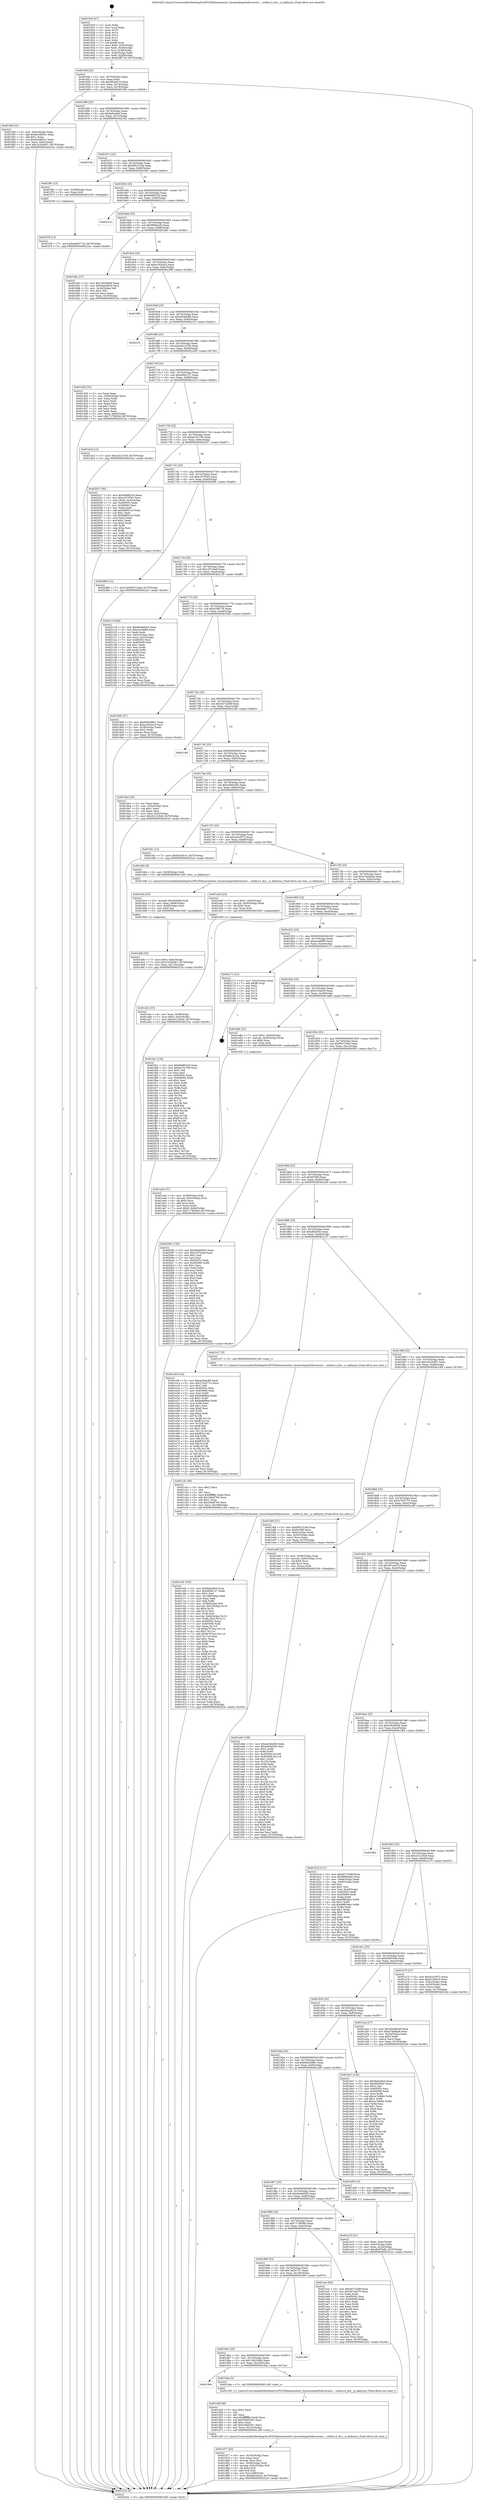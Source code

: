 digraph "0x401620" {
  label = "0x401620 (/mnt/c/Users/mathe/Desktop/tcc/POCII/binaries/extr_linuxtoolsperfuibrowsers....utildso.h_dso__is_kallsyms_Final-ollvm.out::main(0))"
  labelloc = "t"
  node[shape=record]

  Entry [label="",width=0.3,height=0.3,shape=circle,fillcolor=black,style=filled]
  "0x40164f" [label="{
     0x40164f [23]\l
     | [instrs]\l
     &nbsp;&nbsp;0x40164f \<+3\>: mov -0x70(%rbp),%eax\l
     &nbsp;&nbsp;0x401652 \<+2\>: mov %eax,%ecx\l
     &nbsp;&nbsp;0x401654 \<+6\>: sub $0x802ef1c3,%ecx\l
     &nbsp;&nbsp;0x40165a \<+3\>: mov %eax,-0x74(%rbp)\l
     &nbsp;&nbsp;0x40165d \<+3\>: mov %ecx,-0x78(%rbp)\l
     &nbsp;&nbsp;0x401660 \<+6\>: je 0000000000401f4d \<main+0x92d\>\l
  }"]
  "0x401f4d" [label="{
     0x401f4d [31]\l
     | [instrs]\l
     &nbsp;&nbsp;0x401f4d \<+3\>: mov -0x6c(%rbp),%eax\l
     &nbsp;&nbsp;0x401f50 \<+5\>: add $0xdc5db5e1,%eax\l
     &nbsp;&nbsp;0x401f55 \<+3\>: add $0x1,%eax\l
     &nbsp;&nbsp;0x401f58 \<+5\>: sub $0xdc5db5e1,%eax\l
     &nbsp;&nbsp;0x401f5d \<+3\>: mov %eax,-0x6c(%rbp)\l
     &nbsp;&nbsp;0x401f60 \<+7\>: movl $0x1b32b087,-0x70(%rbp)\l
     &nbsp;&nbsp;0x401f67 \<+5\>: jmp 000000000040222e \<main+0xc0e\>\l
  }"]
  "0x401666" [label="{
     0x401666 [22]\l
     | [instrs]\l
     &nbsp;&nbsp;0x401666 \<+5\>: jmp 000000000040166b \<main+0x4b\>\l
     &nbsp;&nbsp;0x40166b \<+3\>: mov -0x74(%rbp),%eax\l
     &nbsp;&nbsp;0x40166e \<+5\>: sub $0x8a0cefe4,%eax\l
     &nbsp;&nbsp;0x401673 \<+3\>: mov %eax,-0x7c(%rbp)\l
     &nbsp;&nbsp;0x401676 \<+6\>: je 0000000000402192 \<main+0xb72\>\l
  }"]
  Exit [label="",width=0.3,height=0.3,shape=circle,fillcolor=black,style=filled,peripheries=2]
  "0x402192" [label="{
     0x402192\l
  }", style=dashed]
  "0x40167c" [label="{
     0x40167c [22]\l
     | [instrs]\l
     &nbsp;&nbsp;0x40167c \<+5\>: jmp 0000000000401681 \<main+0x61\>\l
     &nbsp;&nbsp;0x401681 \<+3\>: mov -0x74(%rbp),%eax\l
     &nbsp;&nbsp;0x401684 \<+5\>: sub $0x9951514d,%eax\l
     &nbsp;&nbsp;0x401689 \<+3\>: mov %eax,-0x80(%rbp)\l
     &nbsp;&nbsp;0x40168c \<+6\>: je 0000000000401f6c \<main+0x94c\>\l
  }"]
  "0x401f78" [label="{
     0x401f78 [12]\l
     | [instrs]\l
     &nbsp;&nbsp;0x401f78 \<+7\>: movl $0xeda97719,-0x70(%rbp)\l
     &nbsp;&nbsp;0x401f7f \<+5\>: jmp 000000000040222e \<main+0xc0e\>\l
  }"]
  "0x401f6c" [label="{
     0x401f6c [12]\l
     | [instrs]\l
     &nbsp;&nbsp;0x401f6c \<+4\>: mov -0x58(%rbp),%rax\l
     &nbsp;&nbsp;0x401f70 \<+3\>: mov %rax,%rdi\l
     &nbsp;&nbsp;0x401f73 \<+5\>: call 0000000000401030 \<free@plt\>\l
     | [calls]\l
     &nbsp;&nbsp;0x401030 \{1\} (unknown)\l
  }"]
  "0x401692" [label="{
     0x401692 [25]\l
     | [instrs]\l
     &nbsp;&nbsp;0x401692 \<+5\>: jmp 0000000000401697 \<main+0x77\>\l
     &nbsp;&nbsp;0x401697 \<+3\>: mov -0x74(%rbp),%eax\l
     &nbsp;&nbsp;0x40169a \<+5\>: sub $0x9e98022d,%eax\l
     &nbsp;&nbsp;0x40169f \<+6\>: mov %eax,-0x84(%rbp)\l
     &nbsp;&nbsp;0x4016a5 \<+6\>: je 0000000000402214 \<main+0xbf4\>\l
  }"]
  "0x401eb6" [label="{
     0x401eb6 [139]\l
     | [instrs]\l
     &nbsp;&nbsp;0x401eb6 \<+5\>: mov $0xae54dc86,%edx\l
     &nbsp;&nbsp;0x401ebb \<+5\>: mov $0xe406a365,%esi\l
     &nbsp;&nbsp;0x401ec0 \<+3\>: mov $0x1,%r8b\l
     &nbsp;&nbsp;0x401ec3 \<+3\>: xor %r9d,%r9d\l
     &nbsp;&nbsp;0x401ec6 \<+8\>: mov 0x40505c,%r10d\l
     &nbsp;&nbsp;0x401ece \<+8\>: mov 0x405060,%r11d\l
     &nbsp;&nbsp;0x401ed6 \<+4\>: sub $0x1,%r9d\l
     &nbsp;&nbsp;0x401eda \<+3\>: mov %r10d,%ebx\l
     &nbsp;&nbsp;0x401edd \<+3\>: add %r9d,%ebx\l
     &nbsp;&nbsp;0x401ee0 \<+4\>: imul %ebx,%r10d\l
     &nbsp;&nbsp;0x401ee4 \<+4\>: and $0x1,%r10d\l
     &nbsp;&nbsp;0x401ee8 \<+4\>: cmp $0x0,%r10d\l
     &nbsp;&nbsp;0x401eec \<+4\>: sete %r14b\l
     &nbsp;&nbsp;0x401ef0 \<+4\>: cmp $0xa,%r11d\l
     &nbsp;&nbsp;0x401ef4 \<+4\>: setl %r15b\l
     &nbsp;&nbsp;0x401ef8 \<+3\>: mov %r14b,%r12b\l
     &nbsp;&nbsp;0x401efb \<+4\>: xor $0xff,%r12b\l
     &nbsp;&nbsp;0x401eff \<+3\>: mov %r15b,%r13b\l
     &nbsp;&nbsp;0x401f02 \<+4\>: xor $0xff,%r13b\l
     &nbsp;&nbsp;0x401f06 \<+4\>: xor $0x0,%r8b\l
     &nbsp;&nbsp;0x401f0a \<+3\>: mov %r12b,%al\l
     &nbsp;&nbsp;0x401f0d \<+2\>: and $0x0,%al\l
     &nbsp;&nbsp;0x401f0f \<+3\>: and %r8b,%r14b\l
     &nbsp;&nbsp;0x401f12 \<+3\>: mov %r13b,%cl\l
     &nbsp;&nbsp;0x401f15 \<+3\>: and $0x0,%cl\l
     &nbsp;&nbsp;0x401f18 \<+3\>: and %r8b,%r15b\l
     &nbsp;&nbsp;0x401f1b \<+3\>: or %r14b,%al\l
     &nbsp;&nbsp;0x401f1e \<+3\>: or %r15b,%cl\l
     &nbsp;&nbsp;0x401f21 \<+2\>: xor %cl,%al\l
     &nbsp;&nbsp;0x401f23 \<+3\>: or %r13b,%r12b\l
     &nbsp;&nbsp;0x401f26 \<+4\>: xor $0xff,%r12b\l
     &nbsp;&nbsp;0x401f2a \<+4\>: or $0x0,%r8b\l
     &nbsp;&nbsp;0x401f2e \<+3\>: and %r8b,%r12b\l
     &nbsp;&nbsp;0x401f31 \<+3\>: or %r12b,%al\l
     &nbsp;&nbsp;0x401f34 \<+2\>: test $0x1,%al\l
     &nbsp;&nbsp;0x401f36 \<+3\>: cmovne %esi,%edx\l
     &nbsp;&nbsp;0x401f39 \<+3\>: mov %edx,-0x70(%rbp)\l
     &nbsp;&nbsp;0x401f3c \<+5\>: jmp 000000000040222e \<main+0xc0e\>\l
  }"]
  "0x402214" [label="{
     0x402214\l
  }", style=dashed]
  "0x4016ab" [label="{
     0x4016ab [25]\l
     | [instrs]\l
     &nbsp;&nbsp;0x4016ab \<+5\>: jmp 00000000004016b0 \<main+0x90\>\l
     &nbsp;&nbsp;0x4016b0 \<+3\>: mov -0x74(%rbp),%eax\l
     &nbsp;&nbsp;0x4016b3 \<+5\>: sub $0x9fb6ea4b,%eax\l
     &nbsp;&nbsp;0x4016b8 \<+6\>: mov %eax,-0x88(%rbp)\l
     &nbsp;&nbsp;0x4016be \<+6\>: je 0000000000401b8c \<main+0x56c\>\l
  }"]
  "0x401ddb" [label="{
     0x401ddb [25]\l
     | [instrs]\l
     &nbsp;&nbsp;0x401ddb \<+7\>: movl $0x0,-0x6c(%rbp)\l
     &nbsp;&nbsp;0x401de2 \<+7\>: movl $0x1b32b087,-0x70(%rbp)\l
     &nbsp;&nbsp;0x401de9 \<+6\>: mov %eax,-0x110(%rbp)\l
     &nbsp;&nbsp;0x401def \<+5\>: jmp 000000000040222e \<main+0xc0e\>\l
  }"]
  "0x401b8c" [label="{
     0x401b8c [27]\l
     | [instrs]\l
     &nbsp;&nbsp;0x401b8c \<+5\>: mov $0x7dd336b9,%eax\l
     &nbsp;&nbsp;0x401b91 \<+5\>: mov $0x5bacd016,%ecx\l
     &nbsp;&nbsp;0x401b96 \<+3\>: mov -0x2d(%rbp),%dl\l
     &nbsp;&nbsp;0x401b99 \<+3\>: test $0x1,%dl\l
     &nbsp;&nbsp;0x401b9c \<+3\>: cmovne %ecx,%eax\l
     &nbsp;&nbsp;0x401b9f \<+3\>: mov %eax,-0x70(%rbp)\l
     &nbsp;&nbsp;0x401ba2 \<+5\>: jmp 000000000040222e \<main+0xc0e\>\l
  }"]
  "0x4016c4" [label="{
     0x4016c4 [25]\l
     | [instrs]\l
     &nbsp;&nbsp;0x4016c4 \<+5\>: jmp 00000000004016c9 \<main+0xa9\>\l
     &nbsp;&nbsp;0x4016c9 \<+3\>: mov -0x74(%rbp),%eax\l
     &nbsp;&nbsp;0x4016cc \<+5\>: sub $0xa1832ec4,%eax\l
     &nbsp;&nbsp;0x4016d1 \<+6\>: mov %eax,-0x8c(%rbp)\l
     &nbsp;&nbsp;0x4016d7 \<+6\>: je 00000000004019f0 \<main+0x3d0\>\l
  }"]
  "0x401dc4" [label="{
     0x401dc4 [23]\l
     | [instrs]\l
     &nbsp;&nbsp;0x401dc4 \<+10\>: movabs $0x4030b6,%rdi\l
     &nbsp;&nbsp;0x401dce \<+3\>: mov %eax,-0x68(%rbp)\l
     &nbsp;&nbsp;0x401dd1 \<+3\>: mov -0x68(%rbp),%esi\l
     &nbsp;&nbsp;0x401dd4 \<+2\>: mov $0x0,%al\l
     &nbsp;&nbsp;0x401dd6 \<+5\>: call 0000000000401040 \<printf@plt\>\l
     | [calls]\l
     &nbsp;&nbsp;0x401040 \{1\} (unknown)\l
  }"]
  "0x4019f0" [label="{
     0x4019f0\l
  }", style=dashed]
  "0x4016dd" [label="{
     0x4016dd [25]\l
     | [instrs]\l
     &nbsp;&nbsp;0x4016dd \<+5\>: jmp 00000000004016e2 \<main+0xc2\>\l
     &nbsp;&nbsp;0x4016e2 \<+3\>: mov -0x74(%rbp),%eax\l
     &nbsp;&nbsp;0x4016e5 \<+5\>: sub $0xae54dc86,%eax\l
     &nbsp;&nbsp;0x4016ea \<+6\>: mov %eax,-0x90(%rbp)\l
     &nbsp;&nbsp;0x4016f0 \<+6\>: je 00000000004021f1 \<main+0xbd1\>\l
  }"]
  "0x401d77" [label="{
     0x401d77 [43]\l
     | [instrs]\l
     &nbsp;&nbsp;0x401d77 \<+6\>: mov -0x10c(%rbp),%ecx\l
     &nbsp;&nbsp;0x401d7d \<+3\>: imul %eax,%ecx\l
     &nbsp;&nbsp;0x401d80 \<+3\>: movslq %ecx,%rsi\l
     &nbsp;&nbsp;0x401d83 \<+4\>: mov -0x58(%rbp),%rdi\l
     &nbsp;&nbsp;0x401d87 \<+4\>: movslq -0x5c(%rbp),%r8\l
     &nbsp;&nbsp;0x401d8b \<+4\>: shl $0x4,%r8\l
     &nbsp;&nbsp;0x401d8f \<+3\>: add %r8,%rdi\l
     &nbsp;&nbsp;0x401d92 \<+4\>: mov %rsi,0x8(%rdi)\l
     &nbsp;&nbsp;0x401d96 \<+7\>: movl $0xdbb3a22e,-0x70(%rbp)\l
     &nbsp;&nbsp;0x401d9d \<+5\>: jmp 000000000040222e \<main+0xc0e\>\l
  }"]
  "0x4021f1" [label="{
     0x4021f1\l
  }", style=dashed]
  "0x4016f6" [label="{
     0x4016f6 [25]\l
     | [instrs]\l
     &nbsp;&nbsp;0x4016f6 \<+5\>: jmp 00000000004016fb \<main+0xdb\>\l
     &nbsp;&nbsp;0x4016fb \<+3\>: mov -0x74(%rbp),%eax\l
     &nbsp;&nbsp;0x4016fe \<+5\>: sub $0xb2b1a7b0,%eax\l
     &nbsp;&nbsp;0x401703 \<+6\>: mov %eax,-0x94(%rbp)\l
     &nbsp;&nbsp;0x401709 \<+6\>: je 0000000000401d29 \<main+0x709\>\l
  }"]
  "0x401d4f" [label="{
     0x401d4f [40]\l
     | [instrs]\l
     &nbsp;&nbsp;0x401d4f \<+5\>: mov $0x2,%ecx\l
     &nbsp;&nbsp;0x401d54 \<+1\>: cltd\l
     &nbsp;&nbsp;0x401d55 \<+2\>: idiv %ecx\l
     &nbsp;&nbsp;0x401d57 \<+6\>: imul $0xfffffffe,%edx,%ecx\l
     &nbsp;&nbsp;0x401d5d \<+6\>: sub $0x536d2501,%ecx\l
     &nbsp;&nbsp;0x401d63 \<+3\>: add $0x1,%ecx\l
     &nbsp;&nbsp;0x401d66 \<+6\>: add $0x536d2501,%ecx\l
     &nbsp;&nbsp;0x401d6c \<+6\>: mov %ecx,-0x10c(%rbp)\l
     &nbsp;&nbsp;0x401d72 \<+5\>: call 0000000000401160 \<next_i\>\l
     | [calls]\l
     &nbsp;&nbsp;0x401160 \{1\} (/mnt/c/Users/mathe/Desktop/tcc/POCII/binaries/extr_linuxtoolsperfuibrowsers....utildso.h_dso__is_kallsyms_Final-ollvm.out::next_i)\l
  }"]
  "0x401d29" [label="{
     0x401d29 [33]\l
     | [instrs]\l
     &nbsp;&nbsp;0x401d29 \<+2\>: xor %eax,%eax\l
     &nbsp;&nbsp;0x401d2b \<+3\>: mov -0x64(%rbp),%ecx\l
     &nbsp;&nbsp;0x401d2e \<+2\>: mov %eax,%edx\l
     &nbsp;&nbsp;0x401d30 \<+2\>: sub %ecx,%edx\l
     &nbsp;&nbsp;0x401d32 \<+2\>: mov %eax,%ecx\l
     &nbsp;&nbsp;0x401d34 \<+3\>: sub $0x1,%ecx\l
     &nbsp;&nbsp;0x401d37 \<+2\>: add %ecx,%edx\l
     &nbsp;&nbsp;0x401d39 \<+2\>: sub %edx,%eax\l
     &nbsp;&nbsp;0x401d3b \<+3\>: mov %eax,-0x64(%rbp)\l
     &nbsp;&nbsp;0x401d3e \<+7\>: movl $0x7178936d,-0x70(%rbp)\l
     &nbsp;&nbsp;0x401d45 \<+5\>: jmp 000000000040222e \<main+0xc0e\>\l
  }"]
  "0x40170f" [label="{
     0x40170f [25]\l
     | [instrs]\l
     &nbsp;&nbsp;0x40170f \<+5\>: jmp 0000000000401714 \<main+0xf4\>\l
     &nbsp;&nbsp;0x401714 \<+3\>: mov -0x74(%rbp),%eax\l
     &nbsp;&nbsp;0x401717 \<+5\>: sub $0xb60fc127,%eax\l
     &nbsp;&nbsp;0x40171c \<+6\>: mov %eax,-0x98(%rbp)\l
     &nbsp;&nbsp;0x401722 \<+6\>: je 0000000000401d1d \<main+0x6fd\>\l
  }"]
  "0x4019cb" [label="{
     0x4019cb\l
  }", style=dashed]
  "0x401d1d" [label="{
     0x401d1d [12]\l
     | [instrs]\l
     &nbsp;&nbsp;0x401d1d \<+7\>: movl $0xb2b1a7b0,-0x70(%rbp)\l
     &nbsp;&nbsp;0x401d24 \<+5\>: jmp 000000000040222e \<main+0xc0e\>\l
  }"]
  "0x401728" [label="{
     0x401728 [25]\l
     | [instrs]\l
     &nbsp;&nbsp;0x401728 \<+5\>: jmp 000000000040172d \<main+0x10d\>\l
     &nbsp;&nbsp;0x40172d \<+3\>: mov -0x74(%rbp),%eax\l
     &nbsp;&nbsp;0x401730 \<+5\>: sub $0xba73c709,%eax\l
     &nbsp;&nbsp;0x401735 \<+6\>: mov %eax,-0x9c(%rbp)\l
     &nbsp;&nbsp;0x40173b \<+6\>: je 0000000000402027 \<main+0xa07\>\l
  }"]
  "0x401d4a" [label="{
     0x401d4a [5]\l
     | [instrs]\l
     &nbsp;&nbsp;0x401d4a \<+5\>: call 0000000000401160 \<next_i\>\l
     | [calls]\l
     &nbsp;&nbsp;0x401160 \{1\} (/mnt/c/Users/mathe/Desktop/tcc/POCII/binaries/extr_linuxtoolsperfuibrowsers....utildso.h_dso__is_kallsyms_Final-ollvm.out::next_i)\l
  }"]
  "0x402027" [label="{
     0x402027 [95]\l
     | [instrs]\l
     &nbsp;&nbsp;0x402027 \<+5\>: mov $0x9e98022d,%eax\l
     &nbsp;&nbsp;0x40202c \<+5\>: mov $0xc257f5a3,%ecx\l
     &nbsp;&nbsp;0x402031 \<+7\>: movl $0x0,-0x3c(%rbp)\l
     &nbsp;&nbsp;0x402038 \<+7\>: mov 0x40505c,%edx\l
     &nbsp;&nbsp;0x40203f \<+7\>: mov 0x405060,%esi\l
     &nbsp;&nbsp;0x402046 \<+2\>: mov %edx,%edi\l
     &nbsp;&nbsp;0x402048 \<+6\>: add $0x6df00c1d,%edi\l
     &nbsp;&nbsp;0x40204e \<+3\>: sub $0x1,%edi\l
     &nbsp;&nbsp;0x402051 \<+6\>: sub $0x6df00c1d,%edi\l
     &nbsp;&nbsp;0x402057 \<+3\>: imul %edi,%edx\l
     &nbsp;&nbsp;0x40205a \<+3\>: and $0x1,%edx\l
     &nbsp;&nbsp;0x40205d \<+3\>: cmp $0x0,%edx\l
     &nbsp;&nbsp;0x402060 \<+4\>: sete %r8b\l
     &nbsp;&nbsp;0x402064 \<+3\>: cmp $0xa,%esi\l
     &nbsp;&nbsp;0x402067 \<+4\>: setl %r9b\l
     &nbsp;&nbsp;0x40206b \<+3\>: mov %r8b,%r10b\l
     &nbsp;&nbsp;0x40206e \<+3\>: and %r9b,%r10b\l
     &nbsp;&nbsp;0x402071 \<+3\>: xor %r9b,%r8b\l
     &nbsp;&nbsp;0x402074 \<+3\>: or %r8b,%r10b\l
     &nbsp;&nbsp;0x402077 \<+4\>: test $0x1,%r10b\l
     &nbsp;&nbsp;0x40207b \<+3\>: cmovne %ecx,%eax\l
     &nbsp;&nbsp;0x40207e \<+3\>: mov %eax,-0x70(%rbp)\l
     &nbsp;&nbsp;0x402081 \<+5\>: jmp 000000000040222e \<main+0xc0e\>\l
  }"]
  "0x401741" [label="{
     0x401741 [25]\l
     | [instrs]\l
     &nbsp;&nbsp;0x401741 \<+5\>: jmp 0000000000401746 \<main+0x126\>\l
     &nbsp;&nbsp;0x401746 \<+3\>: mov -0x74(%rbp),%eax\l
     &nbsp;&nbsp;0x401749 \<+5\>: sub $0xc257f5a3,%eax\l
     &nbsp;&nbsp;0x40174e \<+6\>: mov %eax,-0xa0(%rbp)\l
     &nbsp;&nbsp;0x401754 \<+6\>: je 0000000000402086 \<main+0xa66\>\l
  }"]
  "0x4019b2" [label="{
     0x4019b2 [25]\l
     | [instrs]\l
     &nbsp;&nbsp;0x4019b2 \<+5\>: jmp 00000000004019b7 \<main+0x397\>\l
     &nbsp;&nbsp;0x4019b7 \<+3\>: mov -0x74(%rbp),%eax\l
     &nbsp;&nbsp;0x4019ba \<+5\>: sub $0x7dd336b9,%eax\l
     &nbsp;&nbsp;0x4019bf \<+6\>: mov %eax,-0x104(%rbp)\l
     &nbsp;&nbsp;0x4019c5 \<+6\>: je 0000000000401d4a \<main+0x72a\>\l
  }"]
  "0x402086" [label="{
     0x402086 [12]\l
     | [instrs]\l
     &nbsp;&nbsp;0x402086 \<+7\>: movl $0xf5471bed,-0x70(%rbp)\l
     &nbsp;&nbsp;0x40208d \<+5\>: jmp 000000000040222e \<main+0xc0e\>\l
  }"]
  "0x40175a" [label="{
     0x40175a [25]\l
     | [instrs]\l
     &nbsp;&nbsp;0x40175a \<+5\>: jmp 000000000040175f \<main+0x13f\>\l
     &nbsp;&nbsp;0x40175f \<+3\>: mov -0x74(%rbp),%eax\l
     &nbsp;&nbsp;0x401762 \<+5\>: sub $0xc2f7cba6,%eax\l
     &nbsp;&nbsp;0x401767 \<+6\>: mov %eax,-0xa4(%rbp)\l
     &nbsp;&nbsp;0x40176d \<+6\>: je 0000000000402118 \<main+0xaf8\>\l
  }"]
  "0x401f90" [label="{
     0x401f90\l
  }", style=dashed]
  "0x402118" [label="{
     0x402118 [89]\l
     | [instrs]\l
     &nbsp;&nbsp;0x402118 \<+5\>: mov $0x6beb6055,%eax\l
     &nbsp;&nbsp;0x40211d \<+5\>: mov $0xeec468f5,%ecx\l
     &nbsp;&nbsp;0x402122 \<+2\>: xor %edx,%edx\l
     &nbsp;&nbsp;0x402124 \<+3\>: mov -0x3c(%rbp),%esi\l
     &nbsp;&nbsp;0x402127 \<+3\>: mov %esi,-0x2c(%rbp)\l
     &nbsp;&nbsp;0x40212a \<+7\>: mov 0x40505c,%esi\l
     &nbsp;&nbsp;0x402131 \<+7\>: mov 0x405060,%edi\l
     &nbsp;&nbsp;0x402138 \<+3\>: sub $0x1,%edx\l
     &nbsp;&nbsp;0x40213b \<+3\>: mov %esi,%r8d\l
     &nbsp;&nbsp;0x40213e \<+3\>: add %edx,%r8d\l
     &nbsp;&nbsp;0x402141 \<+4\>: imul %r8d,%esi\l
     &nbsp;&nbsp;0x402145 \<+3\>: and $0x1,%esi\l
     &nbsp;&nbsp;0x402148 \<+3\>: cmp $0x0,%esi\l
     &nbsp;&nbsp;0x40214b \<+4\>: sete %r9b\l
     &nbsp;&nbsp;0x40214f \<+3\>: cmp $0xa,%edi\l
     &nbsp;&nbsp;0x402152 \<+4\>: setl %r10b\l
     &nbsp;&nbsp;0x402156 \<+3\>: mov %r9b,%r11b\l
     &nbsp;&nbsp;0x402159 \<+3\>: and %r10b,%r11b\l
     &nbsp;&nbsp;0x40215c \<+3\>: xor %r10b,%r9b\l
     &nbsp;&nbsp;0x40215f \<+3\>: or %r9b,%r11b\l
     &nbsp;&nbsp;0x402162 \<+4\>: test $0x1,%r11b\l
     &nbsp;&nbsp;0x402166 \<+3\>: cmovne %ecx,%eax\l
     &nbsp;&nbsp;0x402169 \<+3\>: mov %eax,-0x70(%rbp)\l
     &nbsp;&nbsp;0x40216c \<+5\>: jmp 000000000040222e \<main+0xc0e\>\l
  }"]
  "0x401773" [label="{
     0x401773 [25]\l
     | [instrs]\l
     &nbsp;&nbsp;0x401773 \<+5\>: jmp 0000000000401778 \<main+0x158\>\l
     &nbsp;&nbsp;0x401778 \<+3\>: mov -0x74(%rbp),%eax\l
     &nbsp;&nbsp;0x40177b \<+5\>: sub $0xd1ff5716,%eax\l
     &nbsp;&nbsp;0x401780 \<+6\>: mov %eax,-0xa8(%rbp)\l
     &nbsp;&nbsp;0x401786 \<+6\>: je 00000000004019d5 \<main+0x3b5\>\l
  }"]
  "0x401c64" [label="{
     0x401c64 [185]\l
     | [instrs]\l
     &nbsp;&nbsp;0x401c64 \<+5\>: mov $0x8a0cefe4,%ecx\l
     &nbsp;&nbsp;0x401c69 \<+5\>: mov $0xb60fc127,%edx\l
     &nbsp;&nbsp;0x401c6e \<+3\>: mov $0x1,%sil\l
     &nbsp;&nbsp;0x401c71 \<+6\>: mov -0x108(%rbp),%edi\l
     &nbsp;&nbsp;0x401c77 \<+3\>: imul %eax,%edi\l
     &nbsp;&nbsp;0x401c7a \<+3\>: mov %dil,%r8b\l
     &nbsp;&nbsp;0x401c7d \<+4\>: mov -0x58(%rbp),%r9\l
     &nbsp;&nbsp;0x401c81 \<+4\>: movslq -0x5c(%rbp),%r10\l
     &nbsp;&nbsp;0x401c85 \<+4\>: shl $0x4,%r10\l
     &nbsp;&nbsp;0x401c89 \<+3\>: add %r10,%r9\l
     &nbsp;&nbsp;0x401c8c \<+3\>: mov (%r9),%r9\l
     &nbsp;&nbsp;0x401c8f \<+4\>: movslq -0x64(%rbp),%r10\l
     &nbsp;&nbsp;0x401c93 \<+4\>: mov %r8b,(%r9,%r10,1)\l
     &nbsp;&nbsp;0x401c97 \<+7\>: mov 0x40505c,%eax\l
     &nbsp;&nbsp;0x401c9e \<+7\>: mov 0x405060,%edi\l
     &nbsp;&nbsp;0x401ca5 \<+3\>: mov %eax,%r11d\l
     &nbsp;&nbsp;0x401ca8 \<+7\>: sub $0xfa767aca,%r11d\l
     &nbsp;&nbsp;0x401caf \<+4\>: sub $0x1,%r11d\l
     &nbsp;&nbsp;0x401cb3 \<+7\>: add $0xfa767aca,%r11d\l
     &nbsp;&nbsp;0x401cba \<+4\>: imul %r11d,%eax\l
     &nbsp;&nbsp;0x401cbe \<+3\>: and $0x1,%eax\l
     &nbsp;&nbsp;0x401cc1 \<+3\>: cmp $0x0,%eax\l
     &nbsp;&nbsp;0x401cc4 \<+4\>: sete %r8b\l
     &nbsp;&nbsp;0x401cc8 \<+3\>: cmp $0xa,%edi\l
     &nbsp;&nbsp;0x401ccb \<+3\>: setl %bl\l
     &nbsp;&nbsp;0x401cce \<+3\>: mov %r8b,%r14b\l
     &nbsp;&nbsp;0x401cd1 \<+4\>: xor $0xff,%r14b\l
     &nbsp;&nbsp;0x401cd5 \<+3\>: mov %bl,%r15b\l
     &nbsp;&nbsp;0x401cd8 \<+4\>: xor $0xff,%r15b\l
     &nbsp;&nbsp;0x401cdc \<+4\>: xor $0x1,%sil\l
     &nbsp;&nbsp;0x401ce0 \<+3\>: mov %r14b,%r12b\l
     &nbsp;&nbsp;0x401ce3 \<+4\>: and $0xff,%r12b\l
     &nbsp;&nbsp;0x401ce7 \<+3\>: and %sil,%r8b\l
     &nbsp;&nbsp;0x401cea \<+3\>: mov %r15b,%r13b\l
     &nbsp;&nbsp;0x401ced \<+4\>: and $0xff,%r13b\l
     &nbsp;&nbsp;0x401cf1 \<+3\>: and %sil,%bl\l
     &nbsp;&nbsp;0x401cf4 \<+3\>: or %r8b,%r12b\l
     &nbsp;&nbsp;0x401cf7 \<+3\>: or %bl,%r13b\l
     &nbsp;&nbsp;0x401cfa \<+3\>: xor %r13b,%r12b\l
     &nbsp;&nbsp;0x401cfd \<+3\>: or %r15b,%r14b\l
     &nbsp;&nbsp;0x401d00 \<+4\>: xor $0xff,%r14b\l
     &nbsp;&nbsp;0x401d04 \<+4\>: or $0x1,%sil\l
     &nbsp;&nbsp;0x401d08 \<+3\>: and %sil,%r14b\l
     &nbsp;&nbsp;0x401d0b \<+3\>: or %r14b,%r12b\l
     &nbsp;&nbsp;0x401d0e \<+4\>: test $0x1,%r12b\l
     &nbsp;&nbsp;0x401d12 \<+3\>: cmovne %edx,%ecx\l
     &nbsp;&nbsp;0x401d15 \<+3\>: mov %ecx,-0x70(%rbp)\l
     &nbsp;&nbsp;0x401d18 \<+5\>: jmp 000000000040222e \<main+0xc0e\>\l
  }"]
  "0x4019d5" [label="{
     0x4019d5 [27]\l
     | [instrs]\l
     &nbsp;&nbsp;0x4019d5 \<+5\>: mov $0x60d29861,%eax\l
     &nbsp;&nbsp;0x4019da \<+5\>: mov $0xa1832ec4,%ecx\l
     &nbsp;&nbsp;0x4019df \<+3\>: mov -0x38(%rbp),%edx\l
     &nbsp;&nbsp;0x4019e2 \<+3\>: cmp $0x2,%edx\l
     &nbsp;&nbsp;0x4019e5 \<+3\>: cmovne %ecx,%eax\l
     &nbsp;&nbsp;0x4019e8 \<+3\>: mov %eax,-0x70(%rbp)\l
     &nbsp;&nbsp;0x4019eb \<+5\>: jmp 000000000040222e \<main+0xc0e\>\l
  }"]
  "0x40178c" [label="{
     0x40178c [25]\l
     | [instrs]\l
     &nbsp;&nbsp;0x40178c \<+5\>: jmp 0000000000401791 \<main+0x171\>\l
     &nbsp;&nbsp;0x401791 \<+3\>: mov -0x74(%rbp),%eax\l
     &nbsp;&nbsp;0x401794 \<+5\>: sub $0xd4722b8f,%eax\l
     &nbsp;&nbsp;0x401799 \<+6\>: mov %eax,-0xac(%rbp)\l
     &nbsp;&nbsp;0x40179f \<+6\>: je 0000000000402186 \<main+0xb66\>\l
  }"]
  "0x40222e" [label="{
     0x40222e [5]\l
     | [instrs]\l
     &nbsp;&nbsp;0x40222e \<+5\>: jmp 000000000040164f \<main+0x2f\>\l
  }"]
  "0x401620" [label="{
     0x401620 [47]\l
     | [instrs]\l
     &nbsp;&nbsp;0x401620 \<+1\>: push %rbp\l
     &nbsp;&nbsp;0x401621 \<+3\>: mov %rsp,%rbp\l
     &nbsp;&nbsp;0x401624 \<+2\>: push %r15\l
     &nbsp;&nbsp;0x401626 \<+2\>: push %r14\l
     &nbsp;&nbsp;0x401628 \<+2\>: push %r13\l
     &nbsp;&nbsp;0x40162a \<+2\>: push %r12\l
     &nbsp;&nbsp;0x40162c \<+1\>: push %rbx\l
     &nbsp;&nbsp;0x40162d \<+7\>: sub $0xf8,%rsp\l
     &nbsp;&nbsp;0x401634 \<+7\>: movl $0x0,-0x3c(%rbp)\l
     &nbsp;&nbsp;0x40163b \<+3\>: mov %edi,-0x40(%rbp)\l
     &nbsp;&nbsp;0x40163e \<+4\>: mov %rsi,-0x48(%rbp)\l
     &nbsp;&nbsp;0x401642 \<+3\>: mov -0x40(%rbp),%edi\l
     &nbsp;&nbsp;0x401645 \<+3\>: mov %edi,-0x38(%rbp)\l
     &nbsp;&nbsp;0x401648 \<+7\>: movl $0xd1ff5716,-0x70(%rbp)\l
  }"]
  "0x401c3c" [label="{
     0x401c3c [40]\l
     | [instrs]\l
     &nbsp;&nbsp;0x401c3c \<+5\>: mov $0x2,%ecx\l
     &nbsp;&nbsp;0x401c41 \<+1\>: cltd\l
     &nbsp;&nbsp;0x401c42 \<+2\>: idiv %ecx\l
     &nbsp;&nbsp;0x401c44 \<+6\>: imul $0xfffffffe,%edx,%ecx\l
     &nbsp;&nbsp;0x401c4a \<+6\>: add $0x206af795,%ecx\l
     &nbsp;&nbsp;0x401c50 \<+3\>: add $0x1,%ecx\l
     &nbsp;&nbsp;0x401c53 \<+6\>: sub $0x206af795,%ecx\l
     &nbsp;&nbsp;0x401c59 \<+6\>: mov %ecx,-0x108(%rbp)\l
     &nbsp;&nbsp;0x401c5f \<+5\>: call 0000000000401160 \<next_i\>\l
     | [calls]\l
     &nbsp;&nbsp;0x401160 \{1\} (/mnt/c/Users/mathe/Desktop/tcc/POCII/binaries/extr_linuxtoolsperfuibrowsers....utildso.h_dso__is_kallsyms_Final-ollvm.out::next_i)\l
  }"]
  "0x402186" [label="{
     0x402186\l
  }", style=dashed]
  "0x4017a5" [label="{
     0x4017a5 [25]\l
     | [instrs]\l
     &nbsp;&nbsp;0x4017a5 \<+5\>: jmp 00000000004017aa \<main+0x18a\>\l
     &nbsp;&nbsp;0x4017aa \<+3\>: mov -0x74(%rbp),%eax\l
     &nbsp;&nbsp;0x4017ad \<+5\>: sub $0xdbb3a22e,%eax\l
     &nbsp;&nbsp;0x4017b2 \<+6\>: mov %eax,-0xb0(%rbp)\l
     &nbsp;&nbsp;0x4017b8 \<+6\>: je 0000000000401da2 \<main+0x782\>\l
  }"]
  "0x401999" [label="{
     0x401999 [25]\l
     | [instrs]\l
     &nbsp;&nbsp;0x401999 \<+5\>: jmp 000000000040199e \<main+0x37e\>\l
     &nbsp;&nbsp;0x40199e \<+3\>: mov -0x74(%rbp),%eax\l
     &nbsp;&nbsp;0x4019a1 \<+5\>: sub $0x7ad5c737,%eax\l
     &nbsp;&nbsp;0x4019a6 \<+6\>: mov %eax,-0x100(%rbp)\l
     &nbsp;&nbsp;0x4019ac \<+6\>: je 0000000000401f90 \<main+0x970\>\l
  }"]
  "0x401da2" [label="{
     0x401da2 [25]\l
     | [instrs]\l
     &nbsp;&nbsp;0x401da2 \<+2\>: xor %eax,%eax\l
     &nbsp;&nbsp;0x401da4 \<+3\>: mov -0x5c(%rbp),%ecx\l
     &nbsp;&nbsp;0x401da7 \<+3\>: sub $0x1,%eax\l
     &nbsp;&nbsp;0x401daa \<+2\>: sub %eax,%ecx\l
     &nbsp;&nbsp;0x401dac \<+3\>: mov %ecx,-0x5c(%rbp)\l
     &nbsp;&nbsp;0x401daf \<+7\>: movl $0x431229c8,-0x70(%rbp)\l
     &nbsp;&nbsp;0x401db6 \<+5\>: jmp 000000000040222e \<main+0xc0e\>\l
  }"]
  "0x4017be" [label="{
     0x4017be [25]\l
     | [instrs]\l
     &nbsp;&nbsp;0x4017be \<+5\>: jmp 00000000004017c3 \<main+0x1a3\>\l
     &nbsp;&nbsp;0x4017c3 \<+3\>: mov -0x74(%rbp),%eax\l
     &nbsp;&nbsp;0x4017c6 \<+5\>: sub $0xe406a365,%eax\l
     &nbsp;&nbsp;0x4017cb \<+6\>: mov %eax,-0xb4(%rbp)\l
     &nbsp;&nbsp;0x4017d1 \<+6\>: je 0000000000401f41 \<main+0x921\>\l
  }"]
  "0x401aca" [label="{
     0x401aca [83]\l
     | [instrs]\l
     &nbsp;&nbsp;0x401aca \<+5\>: mov $0xd4722b8f,%eax\l
     &nbsp;&nbsp;0x401acf \<+5\>: mov $0x397aae76,%ecx\l
     &nbsp;&nbsp;0x401ad4 \<+2\>: xor %edx,%edx\l
     &nbsp;&nbsp;0x401ad6 \<+7\>: mov 0x40505c,%esi\l
     &nbsp;&nbsp;0x401add \<+7\>: mov 0x405060,%edi\l
     &nbsp;&nbsp;0x401ae4 \<+3\>: sub $0x1,%edx\l
     &nbsp;&nbsp;0x401ae7 \<+3\>: mov %esi,%r8d\l
     &nbsp;&nbsp;0x401aea \<+3\>: add %edx,%r8d\l
     &nbsp;&nbsp;0x401aed \<+4\>: imul %r8d,%esi\l
     &nbsp;&nbsp;0x401af1 \<+3\>: and $0x1,%esi\l
     &nbsp;&nbsp;0x401af4 \<+3\>: cmp $0x0,%esi\l
     &nbsp;&nbsp;0x401af7 \<+4\>: sete %r9b\l
     &nbsp;&nbsp;0x401afb \<+3\>: cmp $0xa,%edi\l
     &nbsp;&nbsp;0x401afe \<+4\>: setl %r10b\l
     &nbsp;&nbsp;0x401b02 \<+3\>: mov %r9b,%r11b\l
     &nbsp;&nbsp;0x401b05 \<+3\>: and %r10b,%r11b\l
     &nbsp;&nbsp;0x401b08 \<+3\>: xor %r10b,%r9b\l
     &nbsp;&nbsp;0x401b0b \<+3\>: or %r9b,%r11b\l
     &nbsp;&nbsp;0x401b0e \<+4\>: test $0x1,%r11b\l
     &nbsp;&nbsp;0x401b12 \<+3\>: cmovne %ecx,%eax\l
     &nbsp;&nbsp;0x401b15 \<+3\>: mov %eax,-0x70(%rbp)\l
     &nbsp;&nbsp;0x401b18 \<+5\>: jmp 000000000040222e \<main+0xc0e\>\l
  }"]
  "0x401f41" [label="{
     0x401f41 [12]\l
     | [instrs]\l
     &nbsp;&nbsp;0x401f41 \<+7\>: movl $0x802ef1c3,-0x70(%rbp)\l
     &nbsp;&nbsp;0x401f48 \<+5\>: jmp 000000000040222e \<main+0xc0e\>\l
  }"]
  "0x4017d7" [label="{
     0x4017d7 [25]\l
     | [instrs]\l
     &nbsp;&nbsp;0x4017d7 \<+5\>: jmp 00000000004017dc \<main+0x1bc\>\l
     &nbsp;&nbsp;0x4017dc \<+3\>: mov -0x74(%rbp),%eax\l
     &nbsp;&nbsp;0x4017df \<+5\>: sub $0xe52c5f72,%eax\l
     &nbsp;&nbsp;0x4017e4 \<+6\>: mov %eax,-0xb8(%rbp)\l
     &nbsp;&nbsp;0x4017ea \<+6\>: je 0000000000401dbb \<main+0x79b\>\l
  }"]
  "0x401980" [label="{
     0x401980 [25]\l
     | [instrs]\l
     &nbsp;&nbsp;0x401980 \<+5\>: jmp 0000000000401985 \<main+0x365\>\l
     &nbsp;&nbsp;0x401985 \<+3\>: mov -0x74(%rbp),%eax\l
     &nbsp;&nbsp;0x401988 \<+5\>: sub $0x7178936d,%eax\l
     &nbsp;&nbsp;0x40198d \<+6\>: mov %eax,-0xfc(%rbp)\l
     &nbsp;&nbsp;0x401993 \<+6\>: je 0000000000401aca \<main+0x4aa\>\l
  }"]
  "0x401dbb" [label="{
     0x401dbb [9]\l
     | [instrs]\l
     &nbsp;&nbsp;0x401dbb \<+4\>: mov -0x58(%rbp),%rdi\l
     &nbsp;&nbsp;0x401dbf \<+5\>: call 00000000004013d0 \<dso__is_kallsyms\>\l
     | [calls]\l
     &nbsp;&nbsp;0x4013d0 \{1\} (/mnt/c/Users/mathe/Desktop/tcc/POCII/binaries/extr_linuxtoolsperfuibrowsers....utildso.h_dso__is_kallsyms_Final-ollvm.out::dso__is_kallsyms)\l
  }"]
  "0x4017f0" [label="{
     0x4017f0 [25]\l
     | [instrs]\l
     &nbsp;&nbsp;0x4017f0 \<+5\>: jmp 00000000004017f5 \<main+0x1d5\>\l
     &nbsp;&nbsp;0x4017f5 \<+3\>: mov -0x74(%rbp),%eax\l
     &nbsp;&nbsp;0x4017f8 \<+5\>: sub $0xe7dd4ba8,%eax\l
     &nbsp;&nbsp;0x4017fd \<+6\>: mov %eax,-0xbc(%rbp)\l
     &nbsp;&nbsp;0x401803 \<+6\>: je 0000000000401a45 \<main+0x425\>\l
  }"]
  "0x402227" [label="{
     0x402227\l
  }", style=dashed]
  "0x401a45" [label="{
     0x401a45 [23]\l
     | [instrs]\l
     &nbsp;&nbsp;0x401a45 \<+7\>: movl $0x1,-0x50(%rbp)\l
     &nbsp;&nbsp;0x401a4c \<+4\>: movslq -0x50(%rbp),%rax\l
     &nbsp;&nbsp;0x401a50 \<+4\>: shl $0x4,%rax\l
     &nbsp;&nbsp;0x401a54 \<+3\>: mov %rax,%rdi\l
     &nbsp;&nbsp;0x401a57 \<+5\>: call 0000000000401050 \<malloc@plt\>\l
     | [calls]\l
     &nbsp;&nbsp;0x401050 \{1\} (unknown)\l
  }"]
  "0x401809" [label="{
     0x401809 [25]\l
     | [instrs]\l
     &nbsp;&nbsp;0x401809 \<+5\>: jmp 000000000040180e \<main+0x1ee\>\l
     &nbsp;&nbsp;0x40180e \<+3\>: mov -0x74(%rbp),%eax\l
     &nbsp;&nbsp;0x401811 \<+5\>: sub $0xeda97719,%eax\l
     &nbsp;&nbsp;0x401816 \<+6\>: mov %eax,-0xc0(%rbp)\l
     &nbsp;&nbsp;0x40181c \<+6\>: je 0000000000401fa1 \<main+0x981\>\l
  }"]
  "0x401aa5" [label="{
     0x401aa5 [37]\l
     | [instrs]\l
     &nbsp;&nbsp;0x401aa5 \<+4\>: mov -0x58(%rbp),%rdi\l
     &nbsp;&nbsp;0x401aa9 \<+4\>: movslq -0x5c(%rbp),%rcx\l
     &nbsp;&nbsp;0x401aad \<+4\>: shl $0x4,%rcx\l
     &nbsp;&nbsp;0x401ab1 \<+3\>: add %rcx,%rdi\l
     &nbsp;&nbsp;0x401ab4 \<+3\>: mov %rax,(%rdi)\l
     &nbsp;&nbsp;0x401ab7 \<+7\>: movl $0x0,-0x64(%rbp)\l
     &nbsp;&nbsp;0x401abe \<+7\>: movl $0x7178936d,-0x70(%rbp)\l
     &nbsp;&nbsp;0x401ac5 \<+5\>: jmp 000000000040222e \<main+0xc0e\>\l
  }"]
  "0x401fa1" [label="{
     0x401fa1 [134]\l
     | [instrs]\l
     &nbsp;&nbsp;0x401fa1 \<+5\>: mov $0x9e98022d,%eax\l
     &nbsp;&nbsp;0x401fa6 \<+5\>: mov $0xba73c709,%ecx\l
     &nbsp;&nbsp;0x401fab \<+2\>: mov $0x1,%dl\l
     &nbsp;&nbsp;0x401fad \<+2\>: xor %esi,%esi\l
     &nbsp;&nbsp;0x401faf \<+7\>: mov 0x40505c,%edi\l
     &nbsp;&nbsp;0x401fb6 \<+8\>: mov 0x405060,%r8d\l
     &nbsp;&nbsp;0x401fbe \<+3\>: sub $0x1,%esi\l
     &nbsp;&nbsp;0x401fc1 \<+3\>: mov %edi,%r9d\l
     &nbsp;&nbsp;0x401fc4 \<+3\>: add %esi,%r9d\l
     &nbsp;&nbsp;0x401fc7 \<+4\>: imul %r9d,%edi\l
     &nbsp;&nbsp;0x401fcb \<+3\>: and $0x1,%edi\l
     &nbsp;&nbsp;0x401fce \<+3\>: cmp $0x0,%edi\l
     &nbsp;&nbsp;0x401fd1 \<+4\>: sete %r10b\l
     &nbsp;&nbsp;0x401fd5 \<+4\>: cmp $0xa,%r8d\l
     &nbsp;&nbsp;0x401fd9 \<+4\>: setl %r11b\l
     &nbsp;&nbsp;0x401fdd \<+3\>: mov %r10b,%bl\l
     &nbsp;&nbsp;0x401fe0 \<+3\>: xor $0xff,%bl\l
     &nbsp;&nbsp;0x401fe3 \<+3\>: mov %r11b,%r14b\l
     &nbsp;&nbsp;0x401fe6 \<+4\>: xor $0xff,%r14b\l
     &nbsp;&nbsp;0x401fea \<+3\>: xor $0x1,%dl\l
     &nbsp;&nbsp;0x401fed \<+3\>: mov %bl,%r15b\l
     &nbsp;&nbsp;0x401ff0 \<+4\>: and $0xff,%r15b\l
     &nbsp;&nbsp;0x401ff4 \<+3\>: and %dl,%r10b\l
     &nbsp;&nbsp;0x401ff7 \<+3\>: mov %r14b,%r12b\l
     &nbsp;&nbsp;0x401ffa \<+4\>: and $0xff,%r12b\l
     &nbsp;&nbsp;0x401ffe \<+3\>: and %dl,%r11b\l
     &nbsp;&nbsp;0x402001 \<+3\>: or %r10b,%r15b\l
     &nbsp;&nbsp;0x402004 \<+3\>: or %r11b,%r12b\l
     &nbsp;&nbsp;0x402007 \<+3\>: xor %r12b,%r15b\l
     &nbsp;&nbsp;0x40200a \<+3\>: or %r14b,%bl\l
     &nbsp;&nbsp;0x40200d \<+3\>: xor $0xff,%bl\l
     &nbsp;&nbsp;0x402010 \<+3\>: or $0x1,%dl\l
     &nbsp;&nbsp;0x402013 \<+2\>: and %dl,%bl\l
     &nbsp;&nbsp;0x402015 \<+3\>: or %bl,%r15b\l
     &nbsp;&nbsp;0x402018 \<+4\>: test $0x1,%r15b\l
     &nbsp;&nbsp;0x40201c \<+3\>: cmovne %ecx,%eax\l
     &nbsp;&nbsp;0x40201f \<+3\>: mov %eax,-0x70(%rbp)\l
     &nbsp;&nbsp;0x402022 \<+5\>: jmp 000000000040222e \<main+0xc0e\>\l
  }"]
  "0x401822" [label="{
     0x401822 [25]\l
     | [instrs]\l
     &nbsp;&nbsp;0x401822 \<+5\>: jmp 0000000000401827 \<main+0x207\>\l
     &nbsp;&nbsp;0x401827 \<+3\>: mov -0x74(%rbp),%eax\l
     &nbsp;&nbsp;0x40182a \<+5\>: sub $0xeec468f5,%eax\l
     &nbsp;&nbsp;0x40182f \<+6\>: mov %eax,-0xc4(%rbp)\l
     &nbsp;&nbsp;0x401835 \<+6\>: je 0000000000402171 \<main+0xb51\>\l
  }"]
  "0x401a5c" [label="{
     0x401a5c [23]\l
     | [instrs]\l
     &nbsp;&nbsp;0x401a5c \<+4\>: mov %rax,-0x58(%rbp)\l
     &nbsp;&nbsp;0x401a60 \<+7\>: movl $0x0,-0x5c(%rbp)\l
     &nbsp;&nbsp;0x401a67 \<+7\>: movl $0x431229c8,-0x70(%rbp)\l
     &nbsp;&nbsp;0x401a6e \<+5\>: jmp 000000000040222e \<main+0xc0e\>\l
  }"]
  "0x402171" [label="{
     0x402171 [21]\l
     | [instrs]\l
     &nbsp;&nbsp;0x402171 \<+3\>: mov -0x2c(%rbp),%eax\l
     &nbsp;&nbsp;0x402174 \<+7\>: add $0xf8,%rsp\l
     &nbsp;&nbsp;0x40217b \<+1\>: pop %rbx\l
     &nbsp;&nbsp;0x40217c \<+2\>: pop %r12\l
     &nbsp;&nbsp;0x40217e \<+2\>: pop %r13\l
     &nbsp;&nbsp;0x402180 \<+2\>: pop %r14\l
     &nbsp;&nbsp;0x402182 \<+2\>: pop %r15\l
     &nbsp;&nbsp;0x402184 \<+1\>: pop %rbp\l
     &nbsp;&nbsp;0x402185 \<+1\>: ret\l
  }"]
  "0x40183b" [label="{
     0x40183b [25]\l
     | [instrs]\l
     &nbsp;&nbsp;0x40183b \<+5\>: jmp 0000000000401840 \<main+0x220\>\l
     &nbsp;&nbsp;0x401840 \<+3\>: mov -0x74(%rbp),%eax\l
     &nbsp;&nbsp;0x401843 \<+5\>: sub $0xf1c5e0c5,%eax\l
     &nbsp;&nbsp;0x401848 \<+6\>: mov %eax,-0xc8(%rbp)\l
     &nbsp;&nbsp;0x40184e \<+6\>: je 0000000000401a8e \<main+0x46e\>\l
  }"]
  "0x401a15" [label="{
     0x401a15 [21]\l
     | [instrs]\l
     &nbsp;&nbsp;0x401a15 \<+3\>: mov %eax,-0x4c(%rbp)\l
     &nbsp;&nbsp;0x401a18 \<+3\>: mov -0x4c(%rbp),%eax\l
     &nbsp;&nbsp;0x401a1b \<+3\>: mov %eax,-0x34(%rbp)\l
     &nbsp;&nbsp;0x401a1e \<+7\>: movl $0x464f7bdb,-0x70(%rbp)\l
     &nbsp;&nbsp;0x401a25 \<+5\>: jmp 000000000040222e \<main+0xc0e\>\l
  }"]
  "0x401a8e" [label="{
     0x401a8e [23]\l
     | [instrs]\l
     &nbsp;&nbsp;0x401a8e \<+7\>: movl $0x1,-0x60(%rbp)\l
     &nbsp;&nbsp;0x401a95 \<+4\>: movslq -0x60(%rbp),%rax\l
     &nbsp;&nbsp;0x401a99 \<+4\>: shl $0x0,%rax\l
     &nbsp;&nbsp;0x401a9d \<+3\>: mov %rax,%rdi\l
     &nbsp;&nbsp;0x401aa0 \<+5\>: call 0000000000401050 \<malloc@plt\>\l
     | [calls]\l
     &nbsp;&nbsp;0x401050 \{1\} (unknown)\l
  }"]
  "0x401854" [label="{
     0x401854 [25]\l
     | [instrs]\l
     &nbsp;&nbsp;0x401854 \<+5\>: jmp 0000000000401859 \<main+0x239\>\l
     &nbsp;&nbsp;0x401859 \<+3\>: mov -0x74(%rbp),%eax\l
     &nbsp;&nbsp;0x40185c \<+5\>: sub $0xf5471bed,%eax\l
     &nbsp;&nbsp;0x401861 \<+6\>: mov %eax,-0xcc(%rbp)\l
     &nbsp;&nbsp;0x401867 \<+6\>: je 0000000000402092 \<main+0xa72\>\l
  }"]
  "0x401967" [label="{
     0x401967 [25]\l
     | [instrs]\l
     &nbsp;&nbsp;0x401967 \<+5\>: jmp 000000000040196c \<main+0x34c\>\l
     &nbsp;&nbsp;0x40196c \<+3\>: mov -0x74(%rbp),%eax\l
     &nbsp;&nbsp;0x40196f \<+5\>: sub $0x6beb6055,%eax\l
     &nbsp;&nbsp;0x401974 \<+6\>: mov %eax,-0xf8(%rbp)\l
     &nbsp;&nbsp;0x40197a \<+6\>: je 0000000000402227 \<main+0xc07\>\l
  }"]
  "0x402092" [label="{
     0x402092 [134]\l
     | [instrs]\l
     &nbsp;&nbsp;0x402092 \<+5\>: mov $0x6beb6055,%eax\l
     &nbsp;&nbsp;0x402097 \<+5\>: mov $0xc2f7cba6,%ecx\l
     &nbsp;&nbsp;0x40209c \<+2\>: mov $0x1,%dl\l
     &nbsp;&nbsp;0x40209e \<+2\>: xor %esi,%esi\l
     &nbsp;&nbsp;0x4020a0 \<+7\>: mov 0x40505c,%edi\l
     &nbsp;&nbsp;0x4020a7 \<+8\>: mov 0x405060,%r8d\l
     &nbsp;&nbsp;0x4020af \<+3\>: sub $0x1,%esi\l
     &nbsp;&nbsp;0x4020b2 \<+3\>: mov %edi,%r9d\l
     &nbsp;&nbsp;0x4020b5 \<+3\>: add %esi,%r9d\l
     &nbsp;&nbsp;0x4020b8 \<+4\>: imul %r9d,%edi\l
     &nbsp;&nbsp;0x4020bc \<+3\>: and $0x1,%edi\l
     &nbsp;&nbsp;0x4020bf \<+3\>: cmp $0x0,%edi\l
     &nbsp;&nbsp;0x4020c2 \<+4\>: sete %r10b\l
     &nbsp;&nbsp;0x4020c6 \<+4\>: cmp $0xa,%r8d\l
     &nbsp;&nbsp;0x4020ca \<+4\>: setl %r11b\l
     &nbsp;&nbsp;0x4020ce \<+3\>: mov %r10b,%bl\l
     &nbsp;&nbsp;0x4020d1 \<+3\>: xor $0xff,%bl\l
     &nbsp;&nbsp;0x4020d4 \<+3\>: mov %r11b,%r14b\l
     &nbsp;&nbsp;0x4020d7 \<+4\>: xor $0xff,%r14b\l
     &nbsp;&nbsp;0x4020db \<+3\>: xor $0x0,%dl\l
     &nbsp;&nbsp;0x4020de \<+3\>: mov %bl,%r15b\l
     &nbsp;&nbsp;0x4020e1 \<+4\>: and $0x0,%r15b\l
     &nbsp;&nbsp;0x4020e5 \<+3\>: and %dl,%r10b\l
     &nbsp;&nbsp;0x4020e8 \<+3\>: mov %r14b,%r12b\l
     &nbsp;&nbsp;0x4020eb \<+4\>: and $0x0,%r12b\l
     &nbsp;&nbsp;0x4020ef \<+3\>: and %dl,%r11b\l
     &nbsp;&nbsp;0x4020f2 \<+3\>: or %r10b,%r15b\l
     &nbsp;&nbsp;0x4020f5 \<+3\>: or %r11b,%r12b\l
     &nbsp;&nbsp;0x4020f8 \<+3\>: xor %r12b,%r15b\l
     &nbsp;&nbsp;0x4020fb \<+3\>: or %r14b,%bl\l
     &nbsp;&nbsp;0x4020fe \<+3\>: xor $0xff,%bl\l
     &nbsp;&nbsp;0x402101 \<+3\>: or $0x0,%dl\l
     &nbsp;&nbsp;0x402104 \<+2\>: and %dl,%bl\l
     &nbsp;&nbsp;0x402106 \<+3\>: or %bl,%r15b\l
     &nbsp;&nbsp;0x402109 \<+4\>: test $0x1,%r15b\l
     &nbsp;&nbsp;0x40210d \<+3\>: cmovne %ecx,%eax\l
     &nbsp;&nbsp;0x402110 \<+3\>: mov %eax,-0x70(%rbp)\l
     &nbsp;&nbsp;0x402113 \<+5\>: jmp 000000000040222e \<main+0xc0e\>\l
  }"]
  "0x40186d" [label="{
     0x40186d [25]\l
     | [instrs]\l
     &nbsp;&nbsp;0x40186d \<+5\>: jmp 0000000000401872 \<main+0x252\>\l
     &nbsp;&nbsp;0x401872 \<+3\>: mov -0x74(%rbp),%eax\l
     &nbsp;&nbsp;0x401875 \<+5\>: sub $0xfd7fd9,%eax\l
     &nbsp;&nbsp;0x40187a \<+6\>: mov %eax,-0xd0(%rbp)\l
     &nbsp;&nbsp;0x401880 \<+6\>: je 0000000000401e0f \<main+0x7ef\>\l
  }"]
  "0x401a08" [label="{
     0x401a08 [13]\l
     | [instrs]\l
     &nbsp;&nbsp;0x401a08 \<+4\>: mov -0x48(%rbp),%rax\l
     &nbsp;&nbsp;0x401a0c \<+4\>: mov 0x8(%rax),%rdi\l
     &nbsp;&nbsp;0x401a10 \<+5\>: call 0000000000401060 \<atoi@plt\>\l
     | [calls]\l
     &nbsp;&nbsp;0x401060 \{1\} (unknown)\l
  }"]
  "0x401e0f" [label="{
     0x401e0f [144]\l
     | [instrs]\l
     &nbsp;&nbsp;0x401e0f \<+5\>: mov $0xae54dc86,%eax\l
     &nbsp;&nbsp;0x401e14 \<+5\>: mov $0x276c5715,%ecx\l
     &nbsp;&nbsp;0x401e19 \<+2\>: mov $0x1,%dl\l
     &nbsp;&nbsp;0x401e1b \<+7\>: mov 0x40505c,%esi\l
     &nbsp;&nbsp;0x401e22 \<+7\>: mov 0x405060,%edi\l
     &nbsp;&nbsp;0x401e29 \<+3\>: mov %esi,%r8d\l
     &nbsp;&nbsp;0x401e2c \<+7\>: add $0xfa9fd9ea,%r8d\l
     &nbsp;&nbsp;0x401e33 \<+4\>: sub $0x1,%r8d\l
     &nbsp;&nbsp;0x401e37 \<+7\>: sub $0xfa9fd9ea,%r8d\l
     &nbsp;&nbsp;0x401e3e \<+4\>: imul %r8d,%esi\l
     &nbsp;&nbsp;0x401e42 \<+3\>: and $0x1,%esi\l
     &nbsp;&nbsp;0x401e45 \<+3\>: cmp $0x0,%esi\l
     &nbsp;&nbsp;0x401e48 \<+4\>: sete %r9b\l
     &nbsp;&nbsp;0x401e4c \<+3\>: cmp $0xa,%edi\l
     &nbsp;&nbsp;0x401e4f \<+4\>: setl %r10b\l
     &nbsp;&nbsp;0x401e53 \<+3\>: mov %r9b,%r11b\l
     &nbsp;&nbsp;0x401e56 \<+4\>: xor $0xff,%r11b\l
     &nbsp;&nbsp;0x401e5a \<+3\>: mov %r10b,%bl\l
     &nbsp;&nbsp;0x401e5d \<+3\>: xor $0xff,%bl\l
     &nbsp;&nbsp;0x401e60 \<+3\>: xor $0x1,%dl\l
     &nbsp;&nbsp;0x401e63 \<+3\>: mov %r11b,%r14b\l
     &nbsp;&nbsp;0x401e66 \<+4\>: and $0xff,%r14b\l
     &nbsp;&nbsp;0x401e6a \<+3\>: and %dl,%r9b\l
     &nbsp;&nbsp;0x401e6d \<+3\>: mov %bl,%r15b\l
     &nbsp;&nbsp;0x401e70 \<+4\>: and $0xff,%r15b\l
     &nbsp;&nbsp;0x401e74 \<+3\>: and %dl,%r10b\l
     &nbsp;&nbsp;0x401e77 \<+3\>: or %r9b,%r14b\l
     &nbsp;&nbsp;0x401e7a \<+3\>: or %r10b,%r15b\l
     &nbsp;&nbsp;0x401e7d \<+3\>: xor %r15b,%r14b\l
     &nbsp;&nbsp;0x401e80 \<+3\>: or %bl,%r11b\l
     &nbsp;&nbsp;0x401e83 \<+4\>: xor $0xff,%r11b\l
     &nbsp;&nbsp;0x401e87 \<+3\>: or $0x1,%dl\l
     &nbsp;&nbsp;0x401e8a \<+3\>: and %dl,%r11b\l
     &nbsp;&nbsp;0x401e8d \<+3\>: or %r11b,%r14b\l
     &nbsp;&nbsp;0x401e90 \<+4\>: test $0x1,%r14b\l
     &nbsp;&nbsp;0x401e94 \<+3\>: cmovne %ecx,%eax\l
     &nbsp;&nbsp;0x401e97 \<+3\>: mov %eax,-0x70(%rbp)\l
     &nbsp;&nbsp;0x401e9a \<+5\>: jmp 000000000040222e \<main+0xc0e\>\l
  }"]
  "0x401886" [label="{
     0x401886 [25]\l
     | [instrs]\l
     &nbsp;&nbsp;0x401886 \<+5\>: jmp 000000000040188b \<main+0x26b\>\l
     &nbsp;&nbsp;0x40188b \<+3\>: mov -0x74(%rbp),%eax\l
     &nbsp;&nbsp;0x40188e \<+5\>: sub $0xd82050c,%eax\l
     &nbsp;&nbsp;0x401893 \<+6\>: mov %eax,-0xd4(%rbp)\l
     &nbsp;&nbsp;0x401899 \<+6\>: je 0000000000401c37 \<main+0x617\>\l
  }"]
  "0x40194e" [label="{
     0x40194e [25]\l
     | [instrs]\l
     &nbsp;&nbsp;0x40194e \<+5\>: jmp 0000000000401953 \<main+0x333\>\l
     &nbsp;&nbsp;0x401953 \<+3\>: mov -0x74(%rbp),%eax\l
     &nbsp;&nbsp;0x401956 \<+5\>: sub $0x60d29861,%eax\l
     &nbsp;&nbsp;0x40195b \<+6\>: mov %eax,-0xf4(%rbp)\l
     &nbsp;&nbsp;0x401961 \<+6\>: je 0000000000401a08 \<main+0x3e8\>\l
  }"]
  "0x401c37" [label="{
     0x401c37 [5]\l
     | [instrs]\l
     &nbsp;&nbsp;0x401c37 \<+5\>: call 0000000000401160 \<next_i\>\l
     | [calls]\l
     &nbsp;&nbsp;0x401160 \{1\} (/mnt/c/Users/mathe/Desktop/tcc/POCII/binaries/extr_linuxtoolsperfuibrowsers....utildso.h_dso__is_kallsyms_Final-ollvm.out::next_i)\l
  }"]
  "0x40189f" [label="{
     0x40189f [25]\l
     | [instrs]\l
     &nbsp;&nbsp;0x40189f \<+5\>: jmp 00000000004018a4 \<main+0x284\>\l
     &nbsp;&nbsp;0x4018a4 \<+3\>: mov -0x74(%rbp),%eax\l
     &nbsp;&nbsp;0x4018a7 \<+5\>: sub $0x1b32b087,%eax\l
     &nbsp;&nbsp;0x4018ac \<+6\>: mov %eax,-0xd8(%rbp)\l
     &nbsp;&nbsp;0x4018b2 \<+6\>: je 0000000000401df4 \<main+0x7d4\>\l
  }"]
  "0x401ba7" [label="{
     0x401ba7 [144]\l
     | [instrs]\l
     &nbsp;&nbsp;0x401ba7 \<+5\>: mov $0x8a0cefe4,%eax\l
     &nbsp;&nbsp;0x401bac \<+5\>: mov $0xd82050c,%ecx\l
     &nbsp;&nbsp;0x401bb1 \<+2\>: mov $0x1,%dl\l
     &nbsp;&nbsp;0x401bb3 \<+7\>: mov 0x40505c,%esi\l
     &nbsp;&nbsp;0x401bba \<+7\>: mov 0x405060,%edi\l
     &nbsp;&nbsp;0x401bc1 \<+3\>: mov %esi,%r8d\l
     &nbsp;&nbsp;0x401bc4 \<+7\>: sub $0xce7e9d0c,%r8d\l
     &nbsp;&nbsp;0x401bcb \<+4\>: sub $0x1,%r8d\l
     &nbsp;&nbsp;0x401bcf \<+7\>: add $0xce7e9d0c,%r8d\l
     &nbsp;&nbsp;0x401bd6 \<+4\>: imul %r8d,%esi\l
     &nbsp;&nbsp;0x401bda \<+3\>: and $0x1,%esi\l
     &nbsp;&nbsp;0x401bdd \<+3\>: cmp $0x0,%esi\l
     &nbsp;&nbsp;0x401be0 \<+4\>: sete %r9b\l
     &nbsp;&nbsp;0x401be4 \<+3\>: cmp $0xa,%edi\l
     &nbsp;&nbsp;0x401be7 \<+4\>: setl %r10b\l
     &nbsp;&nbsp;0x401beb \<+3\>: mov %r9b,%r11b\l
     &nbsp;&nbsp;0x401bee \<+4\>: xor $0xff,%r11b\l
     &nbsp;&nbsp;0x401bf2 \<+3\>: mov %r10b,%bl\l
     &nbsp;&nbsp;0x401bf5 \<+3\>: xor $0xff,%bl\l
     &nbsp;&nbsp;0x401bf8 \<+3\>: xor $0x0,%dl\l
     &nbsp;&nbsp;0x401bfb \<+3\>: mov %r11b,%r14b\l
     &nbsp;&nbsp;0x401bfe \<+4\>: and $0x0,%r14b\l
     &nbsp;&nbsp;0x401c02 \<+3\>: and %dl,%r9b\l
     &nbsp;&nbsp;0x401c05 \<+3\>: mov %bl,%r15b\l
     &nbsp;&nbsp;0x401c08 \<+4\>: and $0x0,%r15b\l
     &nbsp;&nbsp;0x401c0c \<+3\>: and %dl,%r10b\l
     &nbsp;&nbsp;0x401c0f \<+3\>: or %r9b,%r14b\l
     &nbsp;&nbsp;0x401c12 \<+3\>: or %r10b,%r15b\l
     &nbsp;&nbsp;0x401c15 \<+3\>: xor %r15b,%r14b\l
     &nbsp;&nbsp;0x401c18 \<+3\>: or %bl,%r11b\l
     &nbsp;&nbsp;0x401c1b \<+4\>: xor $0xff,%r11b\l
     &nbsp;&nbsp;0x401c1f \<+3\>: or $0x0,%dl\l
     &nbsp;&nbsp;0x401c22 \<+3\>: and %dl,%r11b\l
     &nbsp;&nbsp;0x401c25 \<+3\>: or %r11b,%r14b\l
     &nbsp;&nbsp;0x401c28 \<+4\>: test $0x1,%r14b\l
     &nbsp;&nbsp;0x401c2c \<+3\>: cmovne %ecx,%eax\l
     &nbsp;&nbsp;0x401c2f \<+3\>: mov %eax,-0x70(%rbp)\l
     &nbsp;&nbsp;0x401c32 \<+5\>: jmp 000000000040222e \<main+0xc0e\>\l
  }"]
  "0x401df4" [label="{
     0x401df4 [27]\l
     | [instrs]\l
     &nbsp;&nbsp;0x401df4 \<+5\>: mov $0x9951514d,%eax\l
     &nbsp;&nbsp;0x401df9 \<+5\>: mov $0xfd7fd9,%ecx\l
     &nbsp;&nbsp;0x401dfe \<+3\>: mov -0x6c(%rbp),%edx\l
     &nbsp;&nbsp;0x401e01 \<+3\>: cmp -0x50(%rbp),%edx\l
     &nbsp;&nbsp;0x401e04 \<+3\>: cmovl %ecx,%eax\l
     &nbsp;&nbsp;0x401e07 \<+3\>: mov %eax,-0x70(%rbp)\l
     &nbsp;&nbsp;0x401e0a \<+5\>: jmp 000000000040222e \<main+0xc0e\>\l
  }"]
  "0x4018b8" [label="{
     0x4018b8 [25]\l
     | [instrs]\l
     &nbsp;&nbsp;0x4018b8 \<+5\>: jmp 00000000004018bd \<main+0x29d\>\l
     &nbsp;&nbsp;0x4018bd \<+3\>: mov -0x74(%rbp),%eax\l
     &nbsp;&nbsp;0x4018c0 \<+5\>: sub $0x276c5715,%eax\l
     &nbsp;&nbsp;0x4018c5 \<+6\>: mov %eax,-0xdc(%rbp)\l
     &nbsp;&nbsp;0x4018cb \<+6\>: je 0000000000401e9f \<main+0x87f\>\l
  }"]
  "0x401935" [label="{
     0x401935 [25]\l
     | [instrs]\l
     &nbsp;&nbsp;0x401935 \<+5\>: jmp 000000000040193a \<main+0x31a\>\l
     &nbsp;&nbsp;0x40193a \<+3\>: mov -0x74(%rbp),%eax\l
     &nbsp;&nbsp;0x40193d \<+5\>: sub $0x5bacd016,%eax\l
     &nbsp;&nbsp;0x401942 \<+6\>: mov %eax,-0xf0(%rbp)\l
     &nbsp;&nbsp;0x401948 \<+6\>: je 0000000000401ba7 \<main+0x587\>\l
  }"]
  "0x401e9f" [label="{
     0x401e9f [23]\l
     | [instrs]\l
     &nbsp;&nbsp;0x401e9f \<+4\>: mov -0x58(%rbp),%rax\l
     &nbsp;&nbsp;0x401ea3 \<+4\>: movslq -0x6c(%rbp),%rcx\l
     &nbsp;&nbsp;0x401ea7 \<+4\>: shl $0x4,%rcx\l
     &nbsp;&nbsp;0x401eab \<+3\>: add %rcx,%rax\l
     &nbsp;&nbsp;0x401eae \<+3\>: mov (%rax),%rdi\l
     &nbsp;&nbsp;0x401eb1 \<+5\>: call 0000000000401030 \<free@plt\>\l
     | [calls]\l
     &nbsp;&nbsp;0x401030 \{1\} (unknown)\l
  }"]
  "0x4018d1" [label="{
     0x4018d1 [25]\l
     | [instrs]\l
     &nbsp;&nbsp;0x4018d1 \<+5\>: jmp 00000000004018d6 \<main+0x2b6\>\l
     &nbsp;&nbsp;0x4018d6 \<+3\>: mov -0x74(%rbp),%eax\l
     &nbsp;&nbsp;0x4018d9 \<+5\>: sub $0x397aae76,%eax\l
     &nbsp;&nbsp;0x4018de \<+6\>: mov %eax,-0xe0(%rbp)\l
     &nbsp;&nbsp;0x4018e4 \<+6\>: je 0000000000401b1d \<main+0x4fd\>\l
  }"]
  "0x401a2a" [label="{
     0x401a2a [27]\l
     | [instrs]\l
     &nbsp;&nbsp;0x401a2a \<+5\>: mov $0x42b4b649,%eax\l
     &nbsp;&nbsp;0x401a2f \<+5\>: mov $0xe7dd4ba8,%ecx\l
     &nbsp;&nbsp;0x401a34 \<+3\>: mov -0x34(%rbp),%edx\l
     &nbsp;&nbsp;0x401a37 \<+3\>: cmp $0x0,%edx\l
     &nbsp;&nbsp;0x401a3a \<+3\>: cmove %ecx,%eax\l
     &nbsp;&nbsp;0x401a3d \<+3\>: mov %eax,-0x70(%rbp)\l
     &nbsp;&nbsp;0x401a40 \<+5\>: jmp 000000000040222e \<main+0xc0e\>\l
  }"]
  "0x401b1d" [label="{
     0x401b1d [111]\l
     | [instrs]\l
     &nbsp;&nbsp;0x401b1d \<+5\>: mov $0xd4722b8f,%eax\l
     &nbsp;&nbsp;0x401b22 \<+5\>: mov $0x9fb6ea4b,%ecx\l
     &nbsp;&nbsp;0x401b27 \<+3\>: mov -0x64(%rbp),%edx\l
     &nbsp;&nbsp;0x401b2a \<+3\>: cmp -0x60(%rbp),%edx\l
     &nbsp;&nbsp;0x401b2d \<+4\>: setl %sil\l
     &nbsp;&nbsp;0x401b31 \<+4\>: and $0x1,%sil\l
     &nbsp;&nbsp;0x401b35 \<+4\>: mov %sil,-0x2d(%rbp)\l
     &nbsp;&nbsp;0x401b39 \<+7\>: mov 0x40505c,%edx\l
     &nbsp;&nbsp;0x401b40 \<+7\>: mov 0x405060,%edi\l
     &nbsp;&nbsp;0x401b47 \<+3\>: mov %edx,%r8d\l
     &nbsp;&nbsp;0x401b4a \<+7\>: add $0x89fb5abc,%r8d\l
     &nbsp;&nbsp;0x401b51 \<+4\>: sub $0x1,%r8d\l
     &nbsp;&nbsp;0x401b55 \<+7\>: sub $0x89fb5abc,%r8d\l
     &nbsp;&nbsp;0x401b5c \<+4\>: imul %r8d,%edx\l
     &nbsp;&nbsp;0x401b60 \<+3\>: and $0x1,%edx\l
     &nbsp;&nbsp;0x401b63 \<+3\>: cmp $0x0,%edx\l
     &nbsp;&nbsp;0x401b66 \<+4\>: sete %sil\l
     &nbsp;&nbsp;0x401b6a \<+3\>: cmp $0xa,%edi\l
     &nbsp;&nbsp;0x401b6d \<+4\>: setl %r9b\l
     &nbsp;&nbsp;0x401b71 \<+3\>: mov %sil,%r10b\l
     &nbsp;&nbsp;0x401b74 \<+3\>: and %r9b,%r10b\l
     &nbsp;&nbsp;0x401b77 \<+3\>: xor %r9b,%sil\l
     &nbsp;&nbsp;0x401b7a \<+3\>: or %sil,%r10b\l
     &nbsp;&nbsp;0x401b7d \<+4\>: test $0x1,%r10b\l
     &nbsp;&nbsp;0x401b81 \<+3\>: cmovne %ecx,%eax\l
     &nbsp;&nbsp;0x401b84 \<+3\>: mov %eax,-0x70(%rbp)\l
     &nbsp;&nbsp;0x401b87 \<+5\>: jmp 000000000040222e \<main+0xc0e\>\l
  }"]
  "0x4018ea" [label="{
     0x4018ea [25]\l
     | [instrs]\l
     &nbsp;&nbsp;0x4018ea \<+5\>: jmp 00000000004018ef \<main+0x2cf\>\l
     &nbsp;&nbsp;0x4018ef \<+3\>: mov -0x74(%rbp),%eax\l
     &nbsp;&nbsp;0x4018f2 \<+5\>: sub $0x42b4b649,%eax\l
     &nbsp;&nbsp;0x4018f7 \<+6\>: mov %eax,-0xe4(%rbp)\l
     &nbsp;&nbsp;0x4018fd \<+6\>: je 0000000000401f84 \<main+0x964\>\l
  }"]
  "0x40191c" [label="{
     0x40191c [25]\l
     | [instrs]\l
     &nbsp;&nbsp;0x40191c \<+5\>: jmp 0000000000401921 \<main+0x301\>\l
     &nbsp;&nbsp;0x401921 \<+3\>: mov -0x74(%rbp),%eax\l
     &nbsp;&nbsp;0x401924 \<+5\>: sub $0x464f7bdb,%eax\l
     &nbsp;&nbsp;0x401929 \<+6\>: mov %eax,-0xec(%rbp)\l
     &nbsp;&nbsp;0x40192f \<+6\>: je 0000000000401a2a \<main+0x40a\>\l
  }"]
  "0x401f84" [label="{
     0x401f84\l
  }", style=dashed]
  "0x401903" [label="{
     0x401903 [25]\l
     | [instrs]\l
     &nbsp;&nbsp;0x401903 \<+5\>: jmp 0000000000401908 \<main+0x2e8\>\l
     &nbsp;&nbsp;0x401908 \<+3\>: mov -0x74(%rbp),%eax\l
     &nbsp;&nbsp;0x40190b \<+5\>: sub $0x431229c8,%eax\l
     &nbsp;&nbsp;0x401910 \<+6\>: mov %eax,-0xe8(%rbp)\l
     &nbsp;&nbsp;0x401916 \<+6\>: je 0000000000401a73 \<main+0x453\>\l
  }"]
  "0x401a73" [label="{
     0x401a73 [27]\l
     | [instrs]\l
     &nbsp;&nbsp;0x401a73 \<+5\>: mov $0xe52c5f72,%eax\l
     &nbsp;&nbsp;0x401a78 \<+5\>: mov $0xf1c5e0c5,%ecx\l
     &nbsp;&nbsp;0x401a7d \<+3\>: mov -0x5c(%rbp),%edx\l
     &nbsp;&nbsp;0x401a80 \<+3\>: cmp -0x50(%rbp),%edx\l
     &nbsp;&nbsp;0x401a83 \<+3\>: cmovl %ecx,%eax\l
     &nbsp;&nbsp;0x401a86 \<+3\>: mov %eax,-0x70(%rbp)\l
     &nbsp;&nbsp;0x401a89 \<+5\>: jmp 000000000040222e \<main+0xc0e\>\l
  }"]
  Entry -> "0x401620" [label=" 1"]
  "0x40164f" -> "0x401f4d" [label=" 1"]
  "0x40164f" -> "0x401666" [label=" 32"]
  "0x402171" -> Exit [label=" 1"]
  "0x401666" -> "0x402192" [label=" 0"]
  "0x401666" -> "0x40167c" [label=" 32"]
  "0x402118" -> "0x40222e" [label=" 1"]
  "0x40167c" -> "0x401f6c" [label=" 1"]
  "0x40167c" -> "0x401692" [label=" 31"]
  "0x402092" -> "0x40222e" [label=" 1"]
  "0x401692" -> "0x402214" [label=" 0"]
  "0x401692" -> "0x4016ab" [label=" 31"]
  "0x402086" -> "0x40222e" [label=" 1"]
  "0x4016ab" -> "0x401b8c" [label=" 2"]
  "0x4016ab" -> "0x4016c4" [label=" 29"]
  "0x402027" -> "0x40222e" [label=" 1"]
  "0x4016c4" -> "0x4019f0" [label=" 0"]
  "0x4016c4" -> "0x4016dd" [label=" 29"]
  "0x401fa1" -> "0x40222e" [label=" 1"]
  "0x4016dd" -> "0x4021f1" [label=" 0"]
  "0x4016dd" -> "0x4016f6" [label=" 29"]
  "0x401f78" -> "0x40222e" [label=" 1"]
  "0x4016f6" -> "0x401d29" [label=" 1"]
  "0x4016f6" -> "0x40170f" [label=" 28"]
  "0x401f6c" -> "0x401f78" [label=" 1"]
  "0x40170f" -> "0x401d1d" [label=" 1"]
  "0x40170f" -> "0x401728" [label=" 27"]
  "0x401f4d" -> "0x40222e" [label=" 1"]
  "0x401728" -> "0x402027" [label=" 1"]
  "0x401728" -> "0x401741" [label=" 26"]
  "0x401f41" -> "0x40222e" [label=" 1"]
  "0x401741" -> "0x402086" [label=" 1"]
  "0x401741" -> "0x40175a" [label=" 25"]
  "0x401e9f" -> "0x401eb6" [label=" 1"]
  "0x40175a" -> "0x402118" [label=" 1"]
  "0x40175a" -> "0x401773" [label=" 24"]
  "0x401e0f" -> "0x40222e" [label=" 1"]
  "0x401773" -> "0x4019d5" [label=" 1"]
  "0x401773" -> "0x40178c" [label=" 23"]
  "0x4019d5" -> "0x40222e" [label=" 1"]
  "0x401620" -> "0x40164f" [label=" 1"]
  "0x40222e" -> "0x40164f" [label=" 32"]
  "0x401ddb" -> "0x40222e" [label=" 1"]
  "0x40178c" -> "0x402186" [label=" 0"]
  "0x40178c" -> "0x4017a5" [label=" 23"]
  "0x401dc4" -> "0x401ddb" [label=" 1"]
  "0x4017a5" -> "0x401da2" [label=" 1"]
  "0x4017a5" -> "0x4017be" [label=" 22"]
  "0x401dbb" -> "0x401dc4" [label=" 1"]
  "0x4017be" -> "0x401f41" [label=" 1"]
  "0x4017be" -> "0x4017d7" [label=" 21"]
  "0x401da2" -> "0x40222e" [label=" 1"]
  "0x4017d7" -> "0x401dbb" [label=" 1"]
  "0x4017d7" -> "0x4017f0" [label=" 20"]
  "0x401d4f" -> "0x401d77" [label=" 1"]
  "0x4017f0" -> "0x401a45" [label=" 1"]
  "0x4017f0" -> "0x401809" [label=" 19"]
  "0x401d4a" -> "0x401d4f" [label=" 1"]
  "0x401809" -> "0x401fa1" [label=" 1"]
  "0x401809" -> "0x401822" [label=" 18"]
  "0x4019b2" -> "0x401d4a" [label=" 1"]
  "0x401822" -> "0x402171" [label=" 1"]
  "0x401822" -> "0x40183b" [label=" 17"]
  "0x401eb6" -> "0x40222e" [label=" 1"]
  "0x40183b" -> "0x401a8e" [label=" 1"]
  "0x40183b" -> "0x401854" [label=" 16"]
  "0x401999" -> "0x4019b2" [label=" 1"]
  "0x401854" -> "0x402092" [label=" 1"]
  "0x401854" -> "0x40186d" [label=" 15"]
  "0x401999" -> "0x401f90" [label=" 0"]
  "0x40186d" -> "0x401e0f" [label=" 1"]
  "0x40186d" -> "0x401886" [label=" 14"]
  "0x401df4" -> "0x40222e" [label=" 2"]
  "0x401886" -> "0x401c37" [label=" 1"]
  "0x401886" -> "0x40189f" [label=" 13"]
  "0x401d1d" -> "0x40222e" [label=" 1"]
  "0x40189f" -> "0x401df4" [label=" 2"]
  "0x40189f" -> "0x4018b8" [label=" 11"]
  "0x401c64" -> "0x40222e" [label=" 1"]
  "0x4018b8" -> "0x401e9f" [label=" 1"]
  "0x4018b8" -> "0x4018d1" [label=" 10"]
  "0x401c37" -> "0x401c3c" [label=" 1"]
  "0x4018d1" -> "0x401b1d" [label=" 2"]
  "0x4018d1" -> "0x4018ea" [label=" 8"]
  "0x401ba7" -> "0x40222e" [label=" 1"]
  "0x4018ea" -> "0x401f84" [label=" 0"]
  "0x4018ea" -> "0x401903" [label=" 8"]
  "0x401b1d" -> "0x40222e" [label=" 2"]
  "0x401903" -> "0x401a73" [label=" 2"]
  "0x401903" -> "0x40191c" [label=" 6"]
  "0x401b8c" -> "0x40222e" [label=" 2"]
  "0x40191c" -> "0x401a2a" [label=" 1"]
  "0x40191c" -> "0x401935" [label=" 5"]
  "0x401c3c" -> "0x401c64" [label=" 1"]
  "0x401935" -> "0x401ba7" [label=" 1"]
  "0x401935" -> "0x40194e" [label=" 4"]
  "0x401d29" -> "0x40222e" [label=" 1"]
  "0x40194e" -> "0x401a08" [label=" 1"]
  "0x40194e" -> "0x401967" [label=" 3"]
  "0x401a08" -> "0x401a15" [label=" 1"]
  "0x401a15" -> "0x40222e" [label=" 1"]
  "0x401a2a" -> "0x40222e" [label=" 1"]
  "0x401a45" -> "0x401a5c" [label=" 1"]
  "0x401a5c" -> "0x40222e" [label=" 1"]
  "0x401a73" -> "0x40222e" [label=" 2"]
  "0x401a8e" -> "0x401aa5" [label=" 1"]
  "0x401aa5" -> "0x40222e" [label=" 1"]
  "0x4019b2" -> "0x4019cb" [label=" 0"]
  "0x401967" -> "0x402227" [label=" 0"]
  "0x401967" -> "0x401980" [label=" 3"]
  "0x401d77" -> "0x40222e" [label=" 1"]
  "0x401980" -> "0x401aca" [label=" 2"]
  "0x401980" -> "0x401999" [label=" 1"]
  "0x401aca" -> "0x40222e" [label=" 2"]
}

